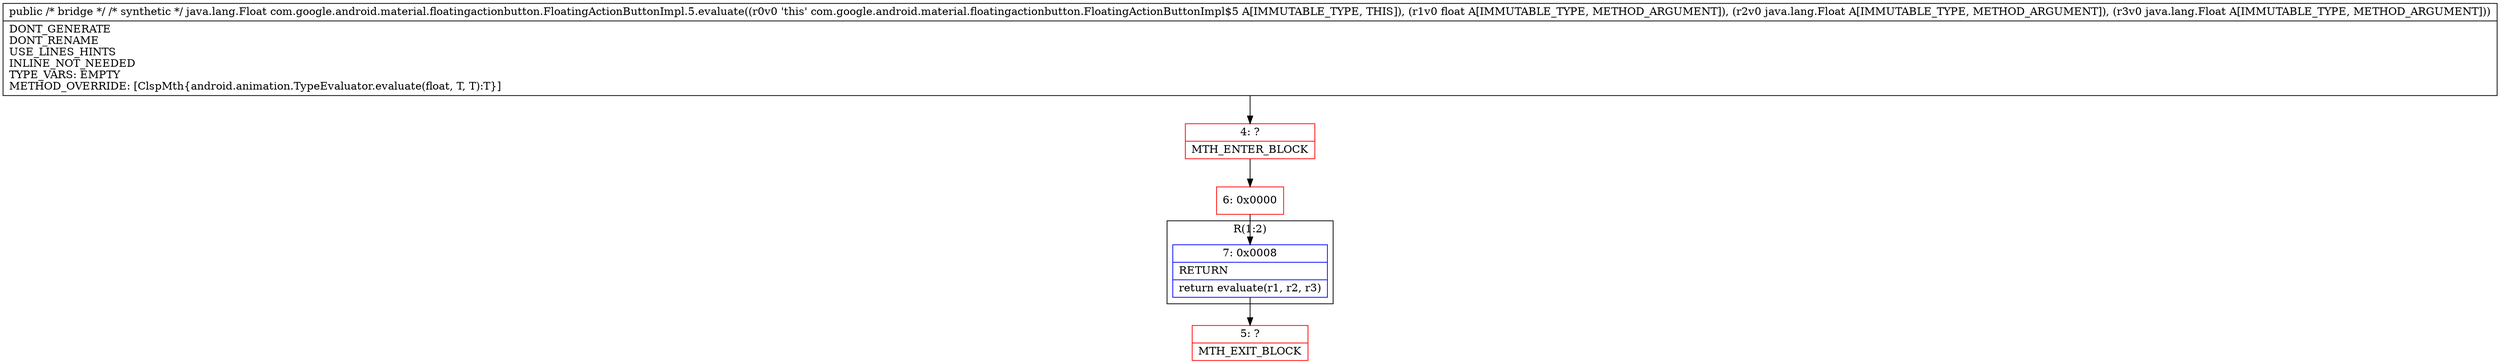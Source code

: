 digraph "CFG forcom.google.android.material.floatingactionbutton.FloatingActionButtonImpl.5.evaluate(FLjava\/lang\/Object;Ljava\/lang\/Object;)Ljava\/lang\/Object;" {
subgraph cluster_Region_268415562 {
label = "R(1:2)";
node [shape=record,color=blue];
Node_7 [shape=record,label="{7\:\ 0x0008|RETURN\l|return evaluate(r1, r2, r3)\l}"];
}
Node_4 [shape=record,color=red,label="{4\:\ ?|MTH_ENTER_BLOCK\l}"];
Node_6 [shape=record,color=red,label="{6\:\ 0x0000}"];
Node_5 [shape=record,color=red,label="{5\:\ ?|MTH_EXIT_BLOCK\l}"];
MethodNode[shape=record,label="{public \/* bridge *\/ \/* synthetic *\/ java.lang.Float com.google.android.material.floatingactionbutton.FloatingActionButtonImpl.5.evaluate((r0v0 'this' com.google.android.material.floatingactionbutton.FloatingActionButtonImpl$5 A[IMMUTABLE_TYPE, THIS]), (r1v0 float A[IMMUTABLE_TYPE, METHOD_ARGUMENT]), (r2v0 java.lang.Float A[IMMUTABLE_TYPE, METHOD_ARGUMENT]), (r3v0 java.lang.Float A[IMMUTABLE_TYPE, METHOD_ARGUMENT]))  | DONT_GENERATE\lDONT_RENAME\lUSE_LINES_HINTS\lINLINE_NOT_NEEDED\lTYPE_VARS: EMPTY\lMETHOD_OVERRIDE: [ClspMth\{android.animation.TypeEvaluator.evaluate(float, T, T):T\}]\l}"];
MethodNode -> Node_4;Node_7 -> Node_5;
Node_4 -> Node_6;
Node_6 -> Node_7;
}

